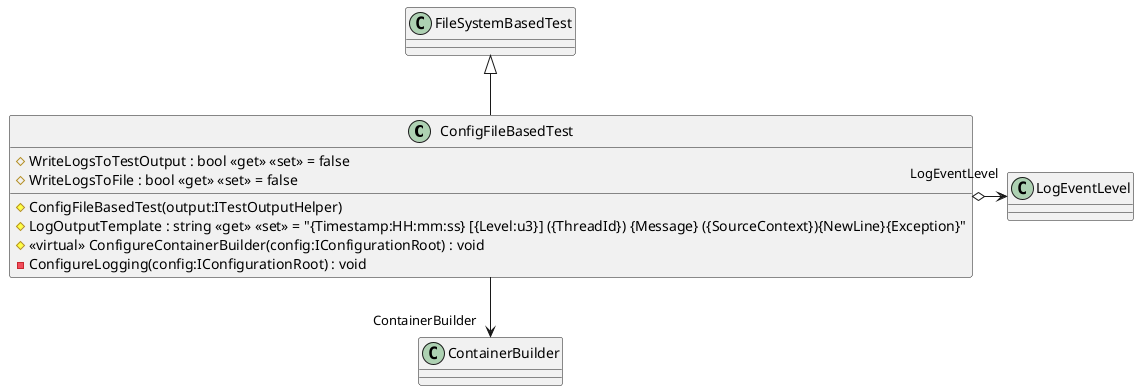 @startuml
class ConfigFileBasedTest {
    # ConfigFileBasedTest(output:ITestOutputHelper)
    # WriteLogsToTestOutput : bool <<get>> <<set>> = false
    # WriteLogsToFile : bool <<get>> <<set>> = false
    # LogOutputTemplate : string <<get>> <<set>> = "{Timestamp:HH:mm:ss} [{Level:u3}] ({ThreadId}) {Message} ({SourceContext}){NewLine}{Exception}"
    # <<virtual>> ConfigureContainerBuilder(config:IConfigurationRoot) : void
    - ConfigureLogging(config:IConfigurationRoot) : void
}
FileSystemBasedTest <|-- ConfigFileBasedTest
ConfigFileBasedTest --> "ContainerBuilder" ContainerBuilder
ConfigFileBasedTest o-> "LogEventLevel" LogEventLevel
@enduml
